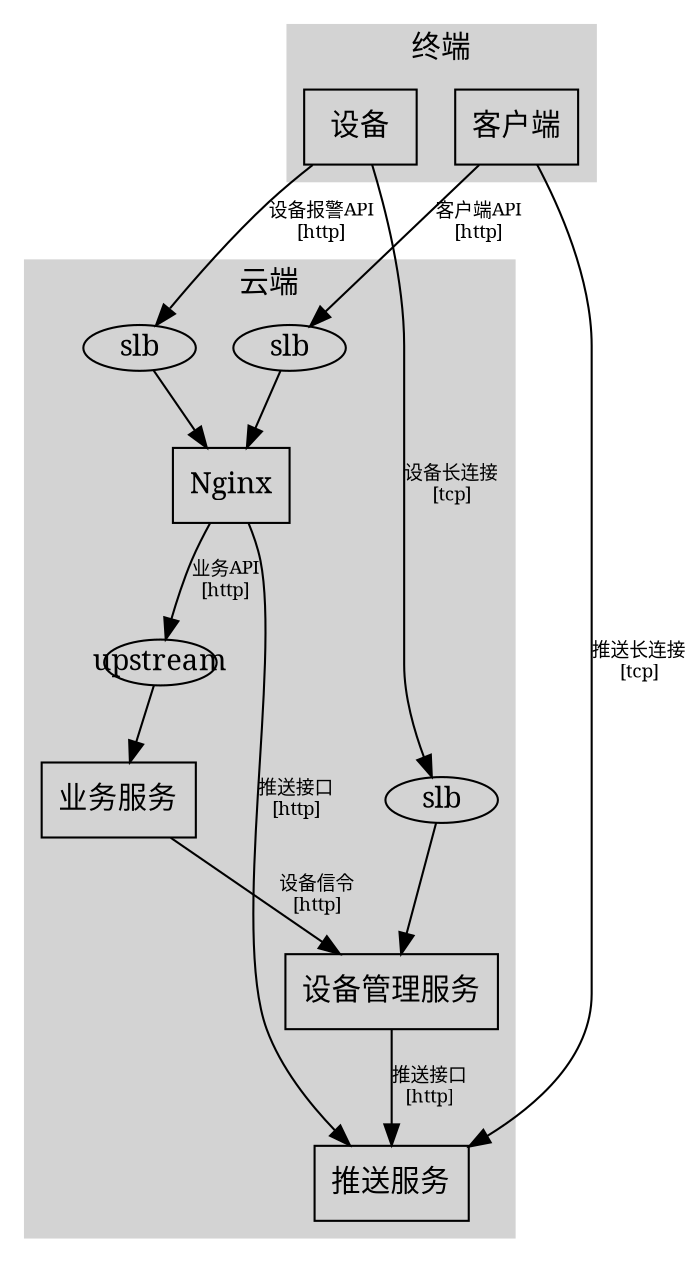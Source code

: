 digraph G {
edge[fontname="simsun"];
node[fontname="simsun"];
graph[fontname="simsun"];
label = "";
subgraph cluster_main_node_0 {
style = filled;
color = lightgrey;
label = "云端";
cloud_node_0[shape=box, label="Nginx"];
cloud_node_1[height=.3, fixedsize=true, label="slb"];
cloud_node_1->cloud_node_0;
cloud_node_2[height=.3, fixedsize=true, label="slb"];
cloud_node_2->cloud_node_0;
cloud_node_3[shape=box, label="业务服务"];
cloud_node_4[height=.3, fixedsize=true, label="upstream"];
cloud_node_4->cloud_node_3;
cloud_node_5[shape=box, label="设备管理服务"];
cloud_node_6[height=.3, fixedsize=true, label="slb"];
cloud_node_6->cloud_node_5;
cloud_node_7[shape=box, label="推送服务"];
}
subgraph cluster_main_node_1 {
style = filled;
color = lightgrey;
label = "终端";
endpoint_node_0[shape=box, label="客户端"];
endpoint_node_1[shape=box, label="设备"];
}
cloud_node_0->cloud_node_4[fontsize=9, label="业务API\n[http]"];
cloud_node_0->cloud_node_7[fontsize=9, label="推送接口\n[http]"];
cloud_node_3->cloud_node_5[fontsize=9, label="设备信令\n[http]"];
cloud_node_5->cloud_node_7[fontsize=9, label="推送接口\n[http]"];
endpoint_node_0->cloud_node_7[fontsize=9, label="推送长连接\n[tcp]"];
endpoint_node_0->cloud_node_1[fontsize=9, label="客户端API\n[http]"];
endpoint_node_1->cloud_node_6[fontsize=9, label="设备长连接\n[tcp]"];
endpoint_node_1->cloud_node_2[fontsize=9, label="设备报警API\n[http]"];
}